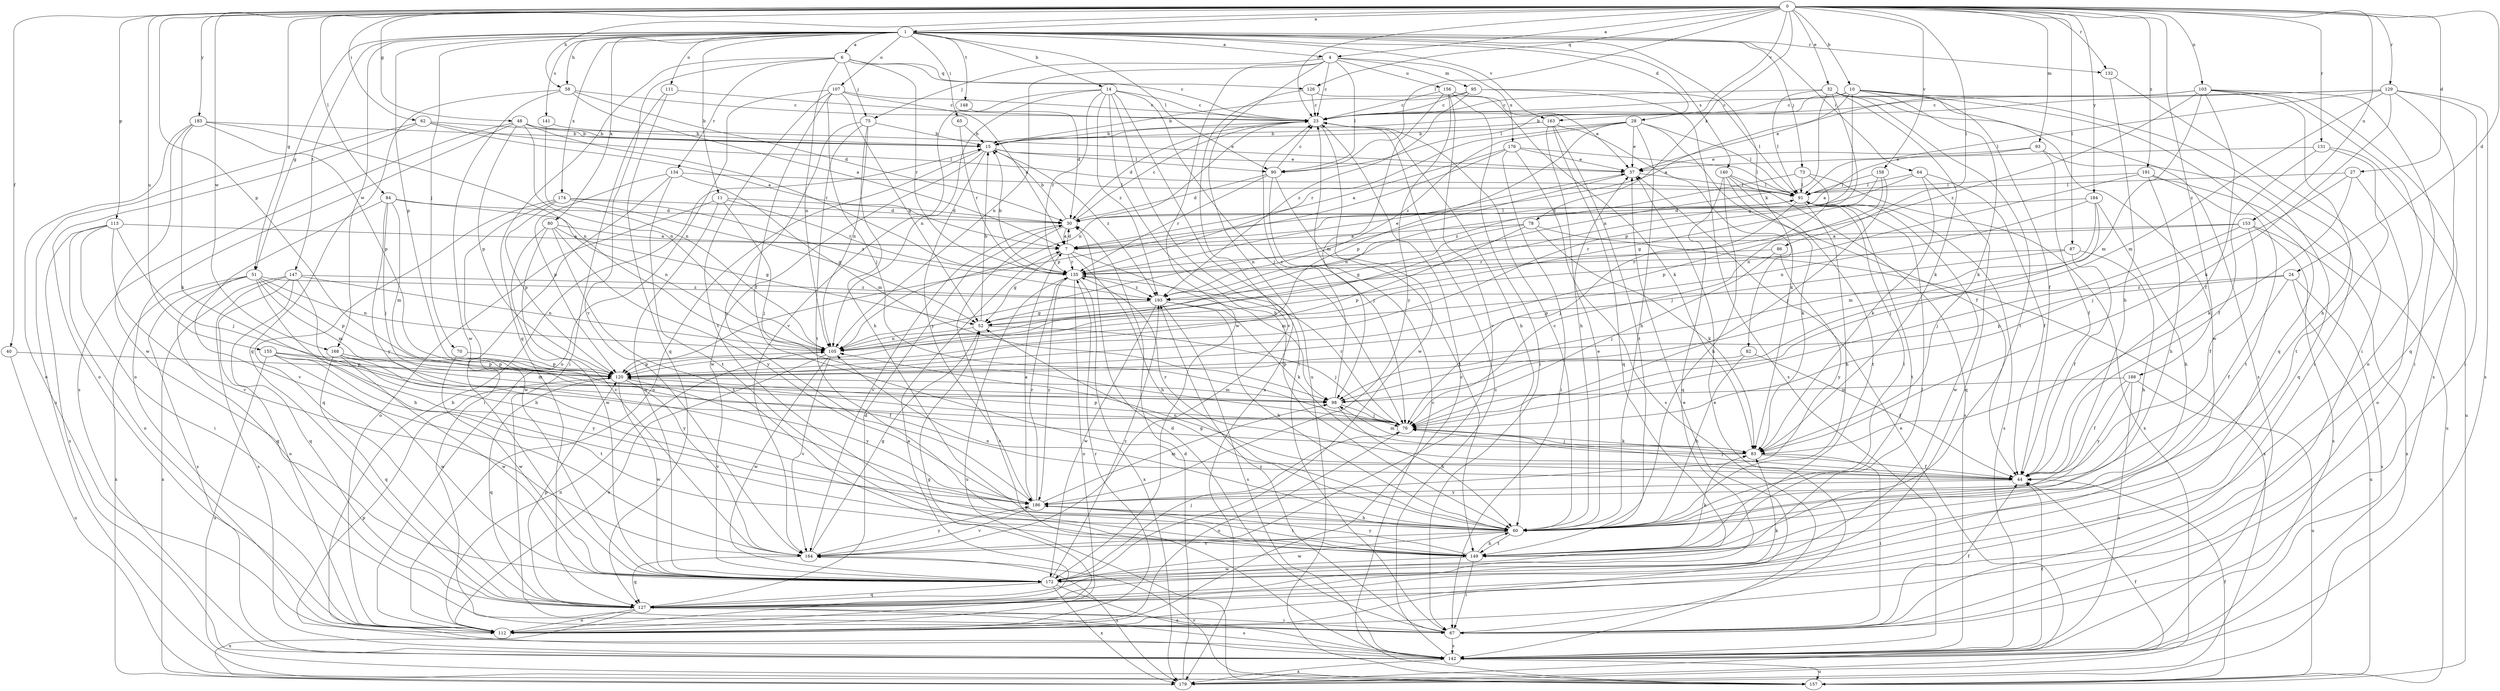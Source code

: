 strict digraph  {
0;
1;
4;
6;
7;
10;
11;
14;
15;
23;
24;
27;
28;
30;
32;
37;
40;
44;
48;
51;
52;
58;
60;
62;
64;
65;
67;
70;
73;
75;
76;
78;
80;
82;
83;
84;
86;
87;
90;
91;
93;
95;
98;
103;
105;
107;
111;
112;
113;
120;
126;
127;
129;
131;
132;
134;
135;
140;
141;
142;
147;
148;
149;
153;
155;
156;
157;
158;
163;
164;
168;
172;
174;
176;
179;
183;
184;
186;
188;
191;
193;
0 -> 1  [label=a];
0 -> 4  [label=a];
0 -> 10  [label=b];
0 -> 23  [label=c];
0 -> 24  [label=d];
0 -> 27  [label=d];
0 -> 32  [label=e];
0 -> 40  [label=f];
0 -> 48  [label=g];
0 -> 51  [label=g];
0 -> 58  [label=h];
0 -> 62  [label=i];
0 -> 78  [label=k];
0 -> 84  [label=l];
0 -> 86  [label=l];
0 -> 87  [label=l];
0 -> 90  [label=l];
0 -> 93  [label=m];
0 -> 103  [label=n];
0 -> 113  [label=p];
0 -> 120  [label=p];
0 -> 126  [label=q];
0 -> 129  [label=r];
0 -> 131  [label=r];
0 -> 132  [label=r];
0 -> 153  [label=u];
0 -> 155  [label=u];
0 -> 158  [label=v];
0 -> 163  [label=v];
0 -> 168  [label=w];
0 -> 183  [label=y];
0 -> 184  [label=y];
0 -> 188  [label=z];
0 -> 191  [label=z];
1 -> 4  [label=a];
1 -> 6  [label=a];
1 -> 11  [label=b];
1 -> 14  [label=b];
1 -> 28  [label=d];
1 -> 51  [label=g];
1 -> 58  [label=h];
1 -> 64  [label=i];
1 -> 65  [label=i];
1 -> 70  [label=j];
1 -> 73  [label=j];
1 -> 80  [label=k];
1 -> 82  [label=k];
1 -> 90  [label=l];
1 -> 107  [label=o];
1 -> 111  [label=o];
1 -> 120  [label=p];
1 -> 132  [label=r];
1 -> 140  [label=s];
1 -> 141  [label=s];
1 -> 147  [label=t];
1 -> 148  [label=t];
1 -> 163  [label=v];
1 -> 168  [label=w];
1 -> 174  [label=x];
4 -> 23  [label=c];
4 -> 75  [label=j];
4 -> 90  [label=l];
4 -> 95  [label=m];
4 -> 105  [label=n];
4 -> 156  [label=u];
4 -> 157  [label=u];
4 -> 172  [label=w];
4 -> 176  [label=x];
6 -> 23  [label=c];
6 -> 75  [label=j];
6 -> 105  [label=n];
6 -> 126  [label=q];
6 -> 127  [label=q];
6 -> 134  [label=r];
6 -> 135  [label=r];
6 -> 164  [label=v];
7 -> 30  [label=d];
7 -> 52  [label=g];
7 -> 60  [label=h];
7 -> 98  [label=m];
7 -> 135  [label=r];
10 -> 7  [label=a];
10 -> 23  [label=c];
10 -> 44  [label=f];
10 -> 52  [label=g];
10 -> 67  [label=i];
10 -> 83  [label=k];
10 -> 90  [label=l];
10 -> 127  [label=q];
11 -> 30  [label=d];
11 -> 76  [label=j];
11 -> 112  [label=o];
11 -> 135  [label=r];
11 -> 172  [label=w];
14 -> 23  [label=c];
14 -> 60  [label=h];
14 -> 67  [label=i];
14 -> 76  [label=j];
14 -> 105  [label=n];
14 -> 135  [label=r];
14 -> 164  [label=v];
14 -> 179  [label=x];
14 -> 193  [label=z];
15 -> 37  [label=e];
15 -> 90  [label=l];
15 -> 112  [label=o];
15 -> 172  [label=w];
15 -> 186  [label=y];
15 -> 193  [label=z];
23 -> 15  [label=b];
23 -> 30  [label=d];
23 -> 60  [label=h];
23 -> 105  [label=n];
23 -> 172  [label=w];
24 -> 44  [label=f];
24 -> 120  [label=p];
24 -> 142  [label=s];
24 -> 157  [label=u];
24 -> 193  [label=z];
27 -> 76  [label=j];
27 -> 83  [label=k];
27 -> 91  [label=l];
27 -> 112  [label=o];
28 -> 15  [label=b];
28 -> 37  [label=e];
28 -> 44  [label=f];
28 -> 60  [label=h];
28 -> 91  [label=l];
28 -> 120  [label=p];
28 -> 135  [label=r];
28 -> 193  [label=z];
30 -> 7  [label=a];
30 -> 15  [label=b];
30 -> 23  [label=c];
30 -> 91  [label=l];
30 -> 142  [label=s];
30 -> 164  [label=v];
32 -> 23  [label=c];
32 -> 83  [label=k];
32 -> 91  [label=l];
32 -> 105  [label=n];
32 -> 120  [label=p];
32 -> 142  [label=s];
32 -> 149  [label=t];
32 -> 172  [label=w];
37 -> 91  [label=l];
37 -> 105  [label=n];
40 -> 120  [label=p];
40 -> 157  [label=u];
44 -> 76  [label=j];
44 -> 105  [label=n];
44 -> 135  [label=r];
44 -> 186  [label=y];
48 -> 15  [label=b];
48 -> 37  [label=e];
48 -> 105  [label=n];
48 -> 112  [label=o];
48 -> 120  [label=p];
48 -> 135  [label=r];
48 -> 142  [label=s];
51 -> 60  [label=h];
51 -> 98  [label=m];
51 -> 105  [label=n];
51 -> 120  [label=p];
51 -> 127  [label=q];
51 -> 142  [label=s];
51 -> 179  [label=x];
51 -> 193  [label=z];
52 -> 15  [label=b];
52 -> 76  [label=j];
52 -> 105  [label=n];
58 -> 7  [label=a];
58 -> 23  [label=c];
58 -> 30  [label=d];
58 -> 127  [label=q];
58 -> 172  [label=w];
60 -> 23  [label=c];
60 -> 37  [label=e];
60 -> 52  [label=g];
60 -> 91  [label=l];
60 -> 105  [label=n];
60 -> 149  [label=t];
60 -> 164  [label=v];
60 -> 172  [label=w];
62 -> 7  [label=a];
62 -> 15  [label=b];
62 -> 91  [label=l];
62 -> 112  [label=o];
62 -> 157  [label=u];
64 -> 44  [label=f];
64 -> 83  [label=k];
64 -> 91  [label=l];
64 -> 127  [label=q];
64 -> 193  [label=z];
65 -> 15  [label=b];
65 -> 135  [label=r];
67 -> 30  [label=d];
67 -> 37  [label=e];
67 -> 44  [label=f];
67 -> 142  [label=s];
67 -> 193  [label=z];
70 -> 120  [label=p];
70 -> 172  [label=w];
73 -> 76  [label=j];
73 -> 91  [label=l];
73 -> 105  [label=n];
73 -> 179  [label=x];
75 -> 15  [label=b];
75 -> 60  [label=h];
75 -> 105  [label=n];
75 -> 149  [label=t];
75 -> 186  [label=y];
76 -> 83  [label=k];
76 -> 112  [label=o];
76 -> 120  [label=p];
76 -> 135  [label=r];
78 -> 7  [label=a];
78 -> 52  [label=g];
78 -> 83  [label=k];
78 -> 120  [label=p];
78 -> 179  [label=x];
80 -> 7  [label=a];
80 -> 52  [label=g];
80 -> 149  [label=t];
80 -> 164  [label=v];
80 -> 172  [label=w];
80 -> 186  [label=y];
82 -> 44  [label=f];
82 -> 60  [label=h];
82 -> 120  [label=p];
83 -> 44  [label=f];
83 -> 67  [label=i];
83 -> 76  [label=j];
83 -> 98  [label=m];
84 -> 30  [label=d];
84 -> 76  [label=j];
84 -> 98  [label=m];
84 -> 105  [label=n];
84 -> 164  [label=v];
84 -> 186  [label=y];
86 -> 76  [label=j];
86 -> 135  [label=r];
86 -> 186  [label=y];
87 -> 44  [label=f];
87 -> 60  [label=h];
87 -> 120  [label=p];
87 -> 135  [label=r];
90 -> 23  [label=c];
90 -> 30  [label=d];
90 -> 76  [label=j];
90 -> 135  [label=r];
90 -> 149  [label=t];
91 -> 30  [label=d];
91 -> 60  [label=h];
91 -> 76  [label=j];
91 -> 142  [label=s];
91 -> 149  [label=t];
91 -> 172  [label=w];
93 -> 7  [label=a];
93 -> 37  [label=e];
93 -> 44  [label=f];
93 -> 127  [label=q];
95 -> 15  [label=b];
95 -> 23  [label=c];
95 -> 91  [label=l];
95 -> 142  [label=s];
95 -> 193  [label=z];
98 -> 23  [label=c];
98 -> 60  [label=h];
98 -> 76  [label=j];
103 -> 23  [label=c];
103 -> 37  [label=e];
103 -> 44  [label=f];
103 -> 60  [label=h];
103 -> 67  [label=i];
103 -> 98  [label=m];
103 -> 112  [label=o];
103 -> 142  [label=s];
103 -> 193  [label=z];
105 -> 112  [label=o];
105 -> 120  [label=p];
105 -> 164  [label=v];
105 -> 172  [label=w];
107 -> 7  [label=a];
107 -> 23  [label=c];
107 -> 44  [label=f];
107 -> 52  [label=g];
107 -> 76  [label=j];
107 -> 112  [label=o];
107 -> 149  [label=t];
111 -> 23  [label=c];
111 -> 67  [label=i];
111 -> 127  [label=q];
112 -> 7  [label=a];
112 -> 23  [label=c];
112 -> 37  [label=e];
112 -> 52  [label=g];
112 -> 105  [label=n];
112 -> 135  [label=r];
113 -> 7  [label=a];
113 -> 67  [label=i];
113 -> 76  [label=j];
113 -> 112  [label=o];
113 -> 142  [label=s];
113 -> 164  [label=v];
120 -> 98  [label=m];
120 -> 127  [label=q];
120 -> 164  [label=v];
120 -> 172  [label=w];
120 -> 186  [label=y];
126 -> 23  [label=c];
126 -> 37  [label=e];
126 -> 164  [label=v];
127 -> 30  [label=d];
127 -> 67  [label=i];
127 -> 83  [label=k];
127 -> 112  [label=o];
127 -> 120  [label=p];
127 -> 142  [label=s];
127 -> 179  [label=x];
129 -> 15  [label=b];
129 -> 23  [label=c];
129 -> 67  [label=i];
129 -> 83  [label=k];
129 -> 91  [label=l];
129 -> 98  [label=m];
129 -> 127  [label=q];
129 -> 142  [label=s];
131 -> 37  [label=e];
131 -> 44  [label=f];
131 -> 149  [label=t];
131 -> 157  [label=u];
132 -> 60  [label=h];
132 -> 67  [label=i];
134 -> 67  [label=i];
134 -> 91  [label=l];
134 -> 98  [label=m];
134 -> 120  [label=p];
134 -> 149  [label=t];
135 -> 15  [label=b];
135 -> 37  [label=e];
135 -> 112  [label=o];
135 -> 157  [label=u];
135 -> 179  [label=x];
135 -> 186  [label=y];
135 -> 193  [label=z];
140 -> 60  [label=h];
140 -> 83  [label=k];
140 -> 91  [label=l];
140 -> 127  [label=q];
140 -> 142  [label=s];
140 -> 149  [label=t];
141 -> 15  [label=b];
141 -> 105  [label=n];
142 -> 15  [label=b];
142 -> 23  [label=c];
142 -> 44  [label=f];
142 -> 120  [label=p];
142 -> 157  [label=u];
142 -> 179  [label=x];
147 -> 60  [label=h];
147 -> 105  [label=n];
147 -> 112  [label=o];
147 -> 127  [label=q];
147 -> 142  [label=s];
147 -> 179  [label=x];
147 -> 193  [label=z];
148 -> 30  [label=d];
149 -> 60  [label=h];
149 -> 67  [label=i];
149 -> 83  [label=k];
149 -> 172  [label=w];
149 -> 186  [label=y];
153 -> 7  [label=a];
153 -> 44  [label=f];
153 -> 76  [label=j];
153 -> 135  [label=r];
153 -> 142  [label=s];
153 -> 179  [label=x];
155 -> 98  [label=m];
155 -> 120  [label=p];
155 -> 149  [label=t];
155 -> 157  [label=u];
155 -> 172  [label=w];
155 -> 186  [label=y];
156 -> 23  [label=c];
156 -> 67  [label=i];
156 -> 83  [label=k];
156 -> 98  [label=m];
156 -> 164  [label=v];
156 -> 186  [label=y];
157 -> 23  [label=c];
157 -> 44  [label=f];
157 -> 164  [label=v];
158 -> 52  [label=g];
158 -> 76  [label=j];
158 -> 91  [label=l];
158 -> 120  [label=p];
163 -> 15  [label=b];
163 -> 60  [label=h];
163 -> 83  [label=k];
163 -> 127  [label=q];
163 -> 149  [label=t];
164 -> 52  [label=g];
164 -> 127  [label=q];
164 -> 179  [label=x];
164 -> 186  [label=y];
168 -> 44  [label=f];
168 -> 120  [label=p];
168 -> 127  [label=q];
168 -> 172  [label=w];
168 -> 186  [label=y];
172 -> 76  [label=j];
172 -> 91  [label=l];
172 -> 127  [label=q];
172 -> 142  [label=s];
172 -> 179  [label=x];
172 -> 193  [label=z];
174 -> 30  [label=d];
174 -> 52  [label=g];
174 -> 120  [label=p];
174 -> 127  [label=q];
174 -> 172  [label=w];
174 -> 193  [label=z];
176 -> 7  [label=a];
176 -> 37  [label=e];
176 -> 67  [label=i];
176 -> 91  [label=l];
176 -> 120  [label=p];
176 -> 142  [label=s];
179 -> 30  [label=d];
179 -> 37  [label=e];
179 -> 44  [label=f];
183 -> 15  [label=b];
183 -> 83  [label=k];
183 -> 105  [label=n];
183 -> 112  [label=o];
183 -> 120  [label=p];
183 -> 172  [label=w];
184 -> 30  [label=d];
184 -> 60  [label=h];
184 -> 76  [label=j];
184 -> 98  [label=m];
184 -> 105  [label=n];
186 -> 7  [label=a];
186 -> 60  [label=h];
186 -> 98  [label=m];
186 -> 135  [label=r];
186 -> 149  [label=t];
186 -> 164  [label=v];
188 -> 44  [label=f];
188 -> 98  [label=m];
188 -> 142  [label=s];
188 -> 157  [label=u];
188 -> 186  [label=y];
191 -> 60  [label=h];
191 -> 91  [label=l];
191 -> 105  [label=n];
191 -> 149  [label=t];
191 -> 157  [label=u];
193 -> 52  [label=g];
193 -> 60  [label=h];
193 -> 83  [label=k];
193 -> 142  [label=s];
193 -> 172  [label=w];
}
